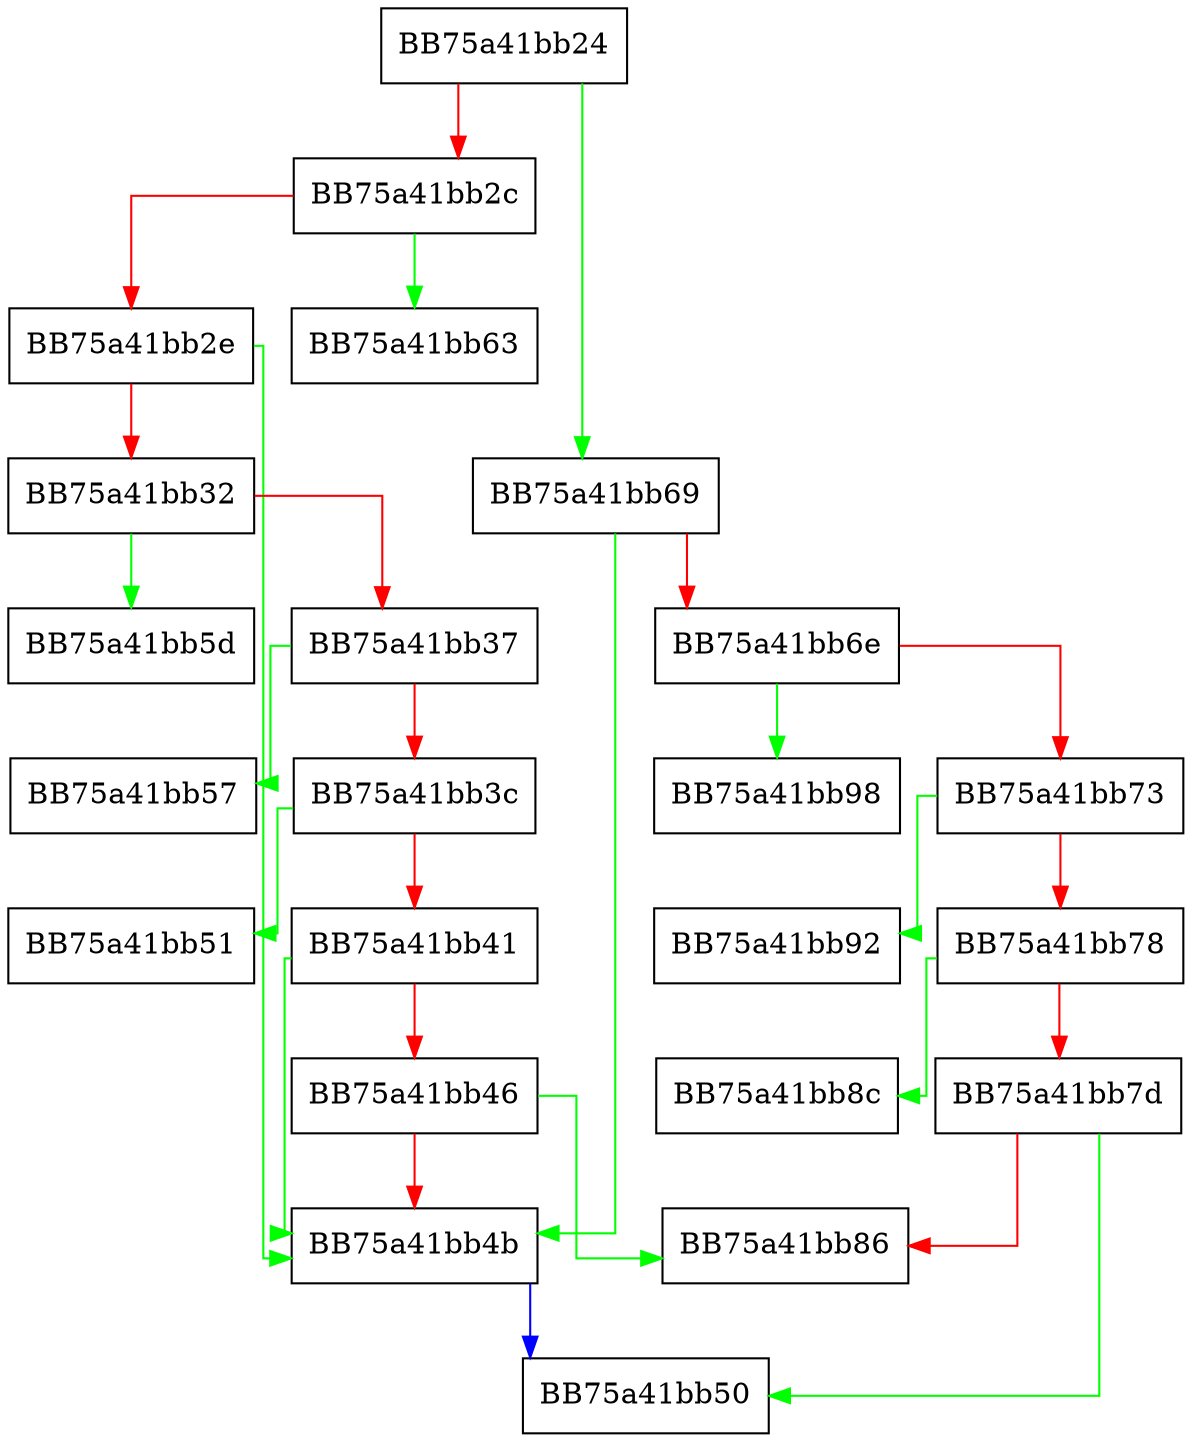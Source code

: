 digraph schemaID_2_pri {
  node [shape="box"];
  graph [splines=ortho];
  BB75a41bb24 -> BB75a41bb69 [color="green"];
  BB75a41bb24 -> BB75a41bb2c [color="red"];
  BB75a41bb2c -> BB75a41bb63 [color="green"];
  BB75a41bb2c -> BB75a41bb2e [color="red"];
  BB75a41bb2e -> BB75a41bb4b [color="green"];
  BB75a41bb2e -> BB75a41bb32 [color="red"];
  BB75a41bb32 -> BB75a41bb5d [color="green"];
  BB75a41bb32 -> BB75a41bb37 [color="red"];
  BB75a41bb37 -> BB75a41bb57 [color="green"];
  BB75a41bb37 -> BB75a41bb3c [color="red"];
  BB75a41bb3c -> BB75a41bb51 [color="green"];
  BB75a41bb3c -> BB75a41bb41 [color="red"];
  BB75a41bb41 -> BB75a41bb4b [color="green"];
  BB75a41bb41 -> BB75a41bb46 [color="red"];
  BB75a41bb46 -> BB75a41bb86 [color="green"];
  BB75a41bb46 -> BB75a41bb4b [color="red"];
  BB75a41bb4b -> BB75a41bb50 [color="blue"];
  BB75a41bb69 -> BB75a41bb4b [color="green"];
  BB75a41bb69 -> BB75a41bb6e [color="red"];
  BB75a41bb6e -> BB75a41bb98 [color="green"];
  BB75a41bb6e -> BB75a41bb73 [color="red"];
  BB75a41bb73 -> BB75a41bb92 [color="green"];
  BB75a41bb73 -> BB75a41bb78 [color="red"];
  BB75a41bb78 -> BB75a41bb8c [color="green"];
  BB75a41bb78 -> BB75a41bb7d [color="red"];
  BB75a41bb7d -> BB75a41bb50 [color="green"];
  BB75a41bb7d -> BB75a41bb86 [color="red"];
}